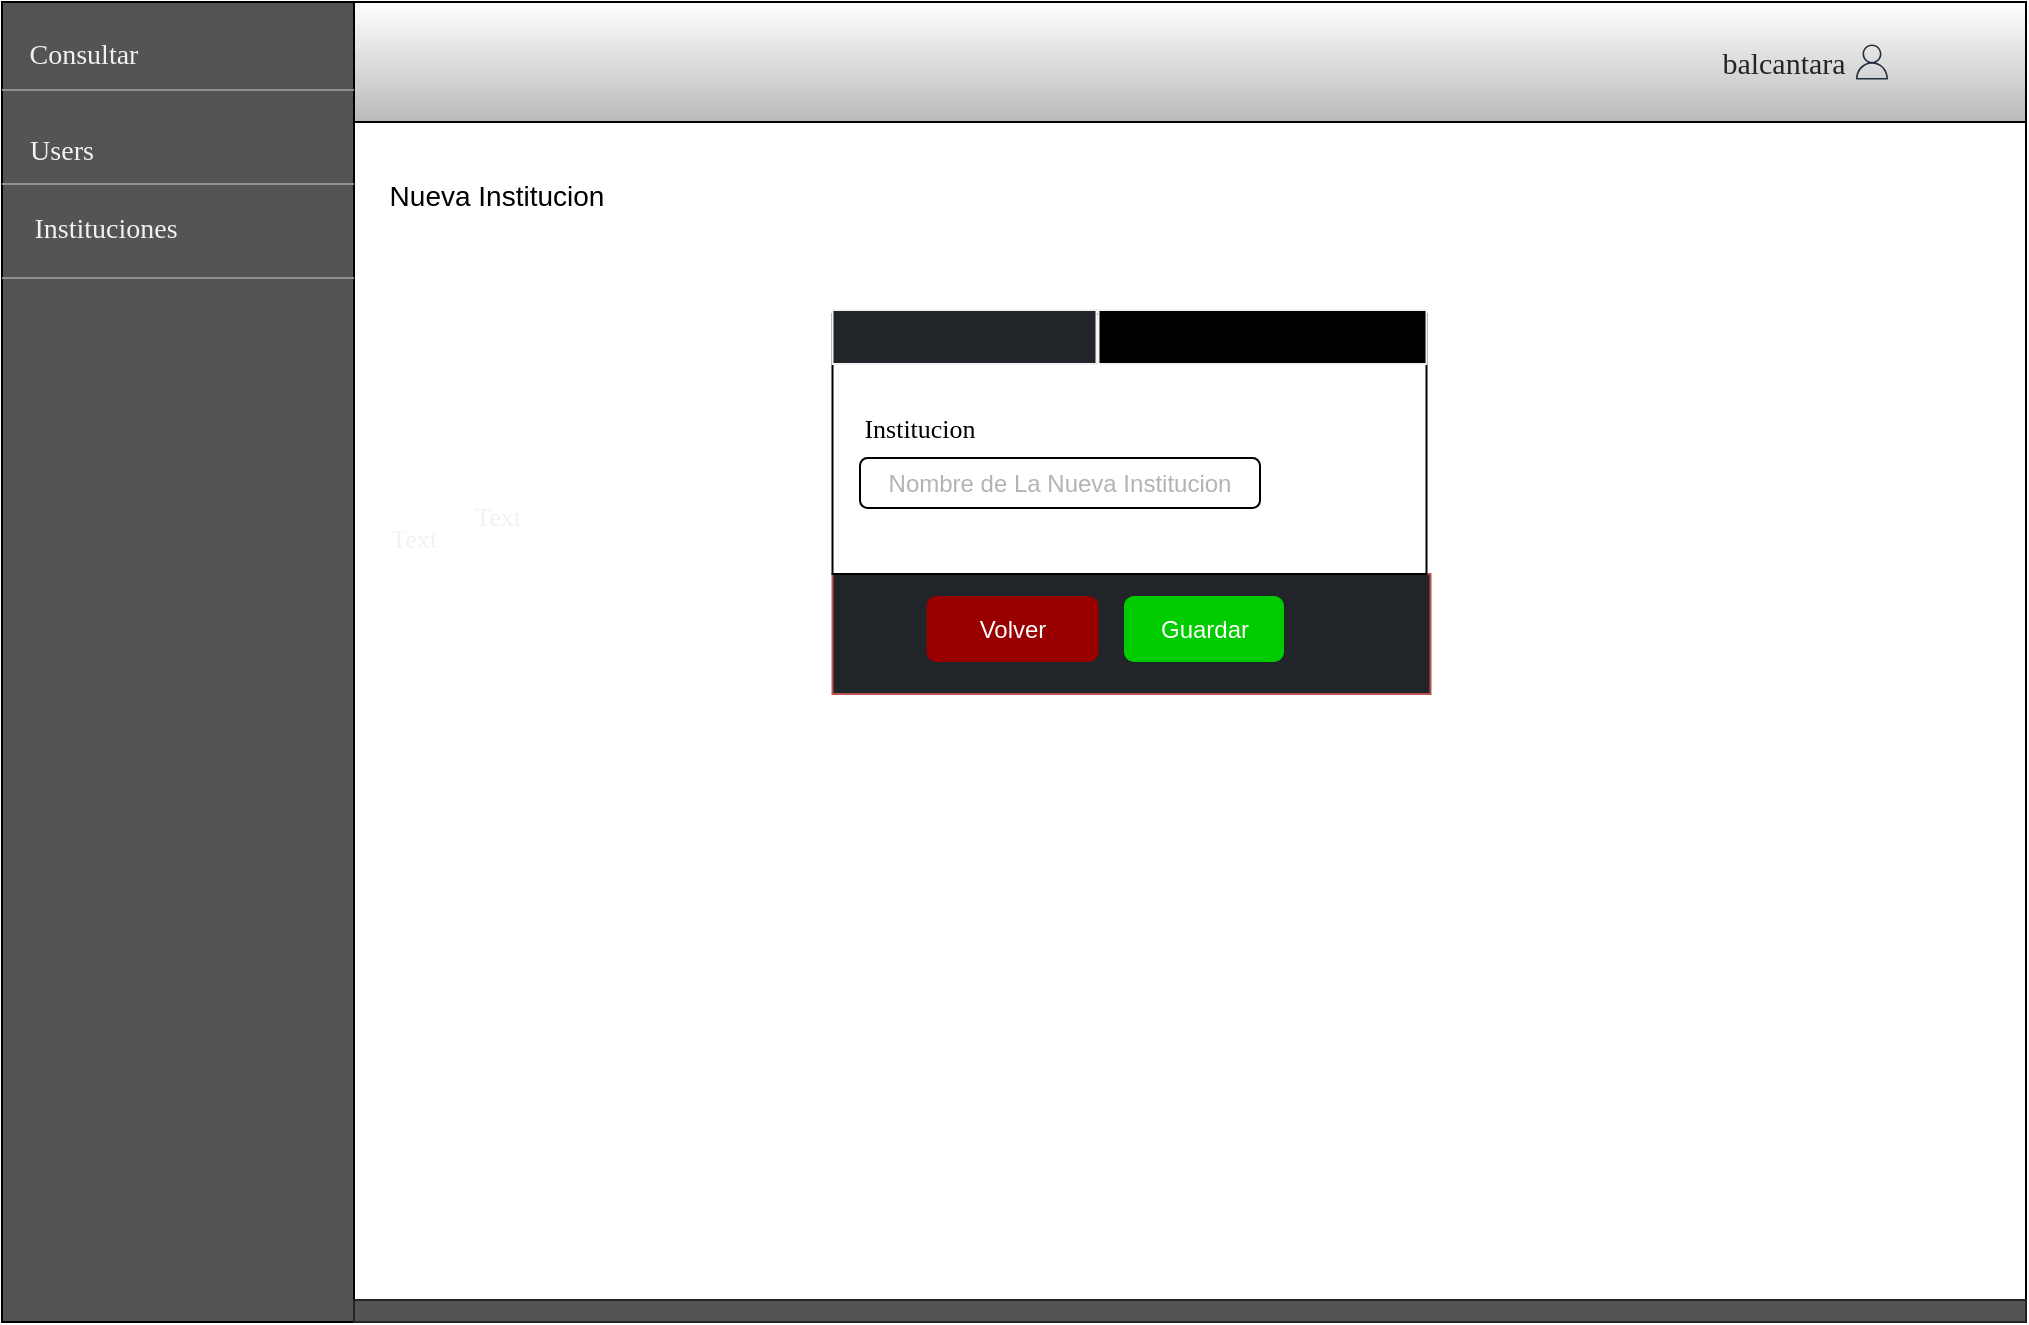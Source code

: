 <mxfile version="15.5.4" type="github"><diagram id="nnV6EA0MDo6wHBtzFhtK" name="Page-1"><mxGraphModel dx="1038" dy="579" grid="1" gridSize="11" guides="1" tooltips="1" connect="1" arrows="1" fold="1" page="1" pageScale="1" pageWidth="1400" pageHeight="850" math="0" shadow="0"><root><mxCell id="0"/><mxCell id="1" parent="0"/><mxCell id="QFcDTs5_IMO44881ND-N-3" value="" style="rounded=0;whiteSpace=wrap;html=1;fontColor=#B5B5B5;labelBackgroundColor=#A3A3A3;" parent="1" vertex="1"><mxGeometry x="176" width="836" height="660" as="geometry"/></mxCell><mxCell id="QFcDTs5_IMO44881ND-N-2" value="" style="rounded=0;whiteSpace=wrap;html=1;fillColor=#545454;fontColor=#212529;" parent="1" vertex="1"><mxGeometry width="176" height="660" as="geometry"/></mxCell><mxCell id="QFcDTs5_IMO44881ND-N-33" value="" style="rounded=0;whiteSpace=wrap;html=1;fontSize=15;fontColor=#D6D6D6;fillColor=#FFFFFF;labelBackgroundColor=#A6A6A6;verticalAlign=middle;shadow=0;gradientColor=#BABABA;" parent="1" vertex="1"><mxGeometry x="176" width="836" height="60" as="geometry"/></mxCell><mxCell id="QFcDTs5_IMO44881ND-N-43" value="" style="sketch=0;outlineConnect=0;fontColor=#232F3E;gradientColor=none;strokeColor=#232F3E;fillColor=none;dashed=0;verticalLabelPosition=bottom;verticalAlign=top;align=center;html=1;fontSize=12;fontStyle=0;aspect=fixed;shape=mxgraph.aws4.resourceIcon;resIcon=mxgraph.aws4.user;" parent="1" vertex="1"><mxGeometry x="924" y="19" width="22" height="22" as="geometry"/></mxCell><mxCell id="QFcDTs5_IMO44881ND-N-44" value="balcantara" style="text;html=1;strokeColor=none;fillColor=none;align=center;verticalAlign=middle;whiteSpace=wrap;rounded=0;fontSize=15;fontColor=#212529;fontFamily=Times New Roman;" parent="1" vertex="1"><mxGeometry x="858" y="15.5" width="66" height="29" as="geometry"/></mxCell><mxCell id="QFcDTs5_IMO44881ND-N-48" value="&lt;font color=&quot;#000000&quot;&gt;Nueva Institucion&lt;/font&gt;" style="text;html=1;strokeColor=none;fillColor=none;align=center;verticalAlign=middle;whiteSpace=wrap;rounded=0;fontSize=14;fontColor=#A1A1A1;" parent="1" vertex="1"><mxGeometry x="176" y="77" width="143" height="39" as="geometry"/></mxCell><mxCell id="QFcDTs5_IMO44881ND-N-49" value="" style="endArrow=none;html=1;rounded=0;fontSize=17;fontColor=#000000;strokeColor=#919191;fillColor=#C9C9C9;" parent="1" edge="1"><mxGeometry width="50" height="50" relative="1" as="geometry"><mxPoint y="44" as="sourcePoint"/><mxPoint x="176" y="44" as="targetPoint"/></mxGeometry></mxCell><mxCell id="QFcDTs5_IMO44881ND-N-50" value="" style="endArrow=none;html=1;rounded=0;fontSize=17;fontColor=#000000;strokeColor=#919191;fillColor=#C9C9C9;entryX=1;entryY=0.209;entryDx=0;entryDy=0;entryPerimeter=0;" parent="1" target="QFcDTs5_IMO44881ND-N-2" edge="1"><mxGeometry width="50" height="50" relative="1" as="geometry"><mxPoint y="138" as="sourcePoint"/><mxPoint x="50" y="88" as="targetPoint"/></mxGeometry></mxCell><mxCell id="QFcDTs5_IMO44881ND-N-51" value="" style="endArrow=none;html=1;rounded=0;fontSize=17;fontColor=#000000;strokeColor=#919191;fillColor=#C9C9C9;" parent="1" target="QFcDTs5_IMO44881ND-N-2" edge="1"><mxGeometry width="50" height="50" relative="1" as="geometry"><mxPoint y="91" as="sourcePoint"/><mxPoint x="50" y="41" as="targetPoint"/><Array as="points"><mxPoint x="176" y="91"/></Array></mxGeometry></mxCell><mxCell id="QFcDTs5_IMO44881ND-N-52" value="&lt;font style=&quot;font-size: 14px&quot; face=&quot;Times New Roman&quot;&gt;Consultar&lt;/font&gt;" style="text;html=1;strokeColor=none;fillColor=none;align=center;verticalAlign=middle;whiteSpace=wrap;rounded=0;fontSize=17;fontColor=#F2F2F2;" parent="1" vertex="1"><mxGeometry x="11" y="11" width="60" height="30" as="geometry"/></mxCell><mxCell id="QFcDTs5_IMO44881ND-N-53" value="Instituciones" style="text;html=1;strokeColor=none;fillColor=none;align=center;verticalAlign=middle;whiteSpace=wrap;rounded=0;fontFamily=Times New Roman;fontSize=14;fontColor=#F2F2F2;" parent="1" vertex="1"><mxGeometry x="22" y="99" width="60" height="30" as="geometry"/></mxCell><mxCell id="QFcDTs5_IMO44881ND-N-54" value="Users" style="text;html=1;strokeColor=none;fillColor=none;align=center;verticalAlign=middle;whiteSpace=wrap;rounded=0;fontFamily=Times New Roman;fontSize=14;fontColor=#F2F2F2;" parent="1" vertex="1"><mxGeometry y="60" width="60" height="30" as="geometry"/></mxCell><mxCell id="QFcDTs5_IMO44881ND-N-55" value="" style="shape=image;html=1;verticalAlign=top;verticalLabelPosition=bottom;labelBackgroundColor=#ffffff;imageAspect=0;aspect=fixed;image=https://cdn2.iconfinder.com/data/icons/essential-web-5/50/maximize-expand-large-extensive-increase-128.png;fontFamily=Times New Roman;fontSize=4;fontColor=#000000;strokeColor=#F2F2F2;fillColor=#919191;" parent="1" vertex="1"><mxGeometry x="957" y="22.75" width="14.5" height="14.5" as="geometry"/></mxCell><mxCell id="QFcDTs5_IMO44881ND-N-59" value="" style="rounded=0;whiteSpace=wrap;html=1;fontFamily=Times New Roman;fontSize=4;fontColor=#828282;strokeColor=#212529;fillColor=#545454;align=left;" parent="1" vertex="1"><mxGeometry x="176" y="649" width="836" height="11" as="geometry"/></mxCell><mxCell id="QFcDTs5_IMO44881ND-N-79" value="Text" style="text;html=1;strokeColor=none;fillColor=none;align=center;verticalAlign=middle;whiteSpace=wrap;rounded=0;shadow=0;labelBackgroundColor=none;labelBorderColor=none;fontFamily=Times New Roman;fontSize=13;fontColor=#F2F2F2;" parent="1" vertex="1"><mxGeometry x="217.5" y="242" width="60" height="30" as="geometry"/></mxCell><mxCell id="QFcDTs5_IMO44881ND-N-80" value="Text" style="text;html=1;strokeColor=none;fillColor=none;align=center;verticalAlign=middle;whiteSpace=wrap;rounded=0;shadow=0;labelBackgroundColor=none;labelBorderColor=none;fontFamily=Times New Roman;fontSize=13;fontColor=#F2F2F2;" parent="1" vertex="1"><mxGeometry x="176" y="253" width="60" height="30" as="geometry"/></mxCell><mxCell id="QFcDTs5_IMO44881ND-N-81" value="" style="shape=image;html=1;verticalAlign=top;verticalLabelPosition=bottom;labelBackgroundColor=none;imageAspect=0;aspect=fixed;image=https://cdn4.iconfinder.com/data/icons/wirecons-free-vector-icons/32/menu-alt-128.png;shadow=0;labelBorderColor=none;fontFamily=Times New Roman;fontSize=13;fontColor=#232F3E;strokeColor=#F2F2F2;fillColor=none;gradientColor=#BABABA;" parent="1" vertex="1"><mxGeometry x="191" y="18" width="26" height="26" as="geometry"/></mxCell><mxCell id="QFcDTs5_IMO44881ND-N-83" value="" style="shape=image;html=1;verticalAlign=top;verticalLabelPosition=bottom;labelBackgroundColor=default;imageAspect=0;aspect=fixed;image=https://cdn3.iconfinder.com/data/icons/google-material-design-icons/48/ic_expand_more_48px-128.png;labelBorderColor=#000000;fontColor=#F2F2F2;strokeColor=#212529;fillColor=default;rotation=90;" parent="1" vertex="1"><mxGeometry x="148" y="16" width="28" height="28" as="geometry"/></mxCell><mxCell id="F39gcDlDIIXnKWUmX7IQ-2" value="" style="rounded=0;whiteSpace=wrap;html=1;fillColor=#212529;strokeColor=#b85450;fontColor=#212529;" parent="1" vertex="1"><mxGeometry x="415.25" y="286" width="299" height="60" as="geometry"/></mxCell><mxCell id="F39gcDlDIIXnKWUmX7IQ-4" value="Guardar" style="rounded=1;fillColor=#00CC00;align=center;strokeColor=none;html=1;fontColor=#ffffff;fontSize=12;sketch=0;" parent="1" vertex="1"><mxGeometry x="561" y="297" width="80" height="33" as="geometry"/></mxCell><mxCell id="F39gcDlDIIXnKWUmX7IQ-6" value="" style="rounded=0;whiteSpace=wrap;html=1;fontColor=#212529;fillColor=#FFFFFF;" parent="1" vertex="1"><mxGeometry x="415.25" y="156" width="297" height="130" as="geometry"/></mxCell><mxCell id="QFcDTs5_IMO44881ND-N-68" value="" style="rounded=0;whiteSpace=wrap;html=1;labelBackgroundColor=default;labelBorderColor=none;fontFamily=Times New Roman;fontSize=13;fontColor=#000000;strokeColor=#F2F2F2;fillColor=#212529;gradientColor=none;align=left;" parent="1" vertex="1"><mxGeometry x="415.25" y="154" width="132" height="27" as="geometry"/></mxCell><mxCell id="QFcDTs5_IMO44881ND-N-69" value="" style="rounded=0;whiteSpace=wrap;html=1;labelBackgroundColor=default;labelBorderColor=none;fontFamily=Times New Roman;fontSize=13;fontColor=default;strokeColor=#F2F2F2;fillColor=#000000;gradientColor=none;align=left;" parent="1" vertex="1"><mxGeometry x="548.25" y="154" width="164" height="27" as="geometry"/></mxCell><mxCell id="lOpQhrDs5BUlMXAH_bjn-3" value="Institucion" style="text;html=1;strokeColor=none;fillColor=none;align=center;verticalAlign=middle;whiteSpace=wrap;rounded=0;shadow=0;labelBackgroundColor=none;labelBorderColor=none;fontFamily=Times New Roman;fontSize=13;fontColor=#000000;" parent="1" vertex="1"><mxGeometry x="415.25" y="198" width="88" height="30" as="geometry"/></mxCell><mxCell id="lOpQhrDs5BUlMXAH_bjn-8" value="&lt;font color=&quot;#b3b3b3&quot;&gt;Nombre de La Nueva Institucion&lt;/font&gt;" style="rounded=1;whiteSpace=wrap;html=1;" parent="1" vertex="1"><mxGeometry x="429" y="228" width="200" height="25" as="geometry"/></mxCell><mxCell id="lOpQhrDs5BUlMXAH_bjn-12" value="Volver" style="rounded=1;fillColor=#990000;align=center;strokeColor=none;html=1;fontColor=#ffffff;fontSize=12;sketch=0;" parent="1" vertex="1"><mxGeometry x="462.25" y="297" width="86" height="33" as="geometry"/></mxCell></root></mxGraphModel></diagram></mxfile>